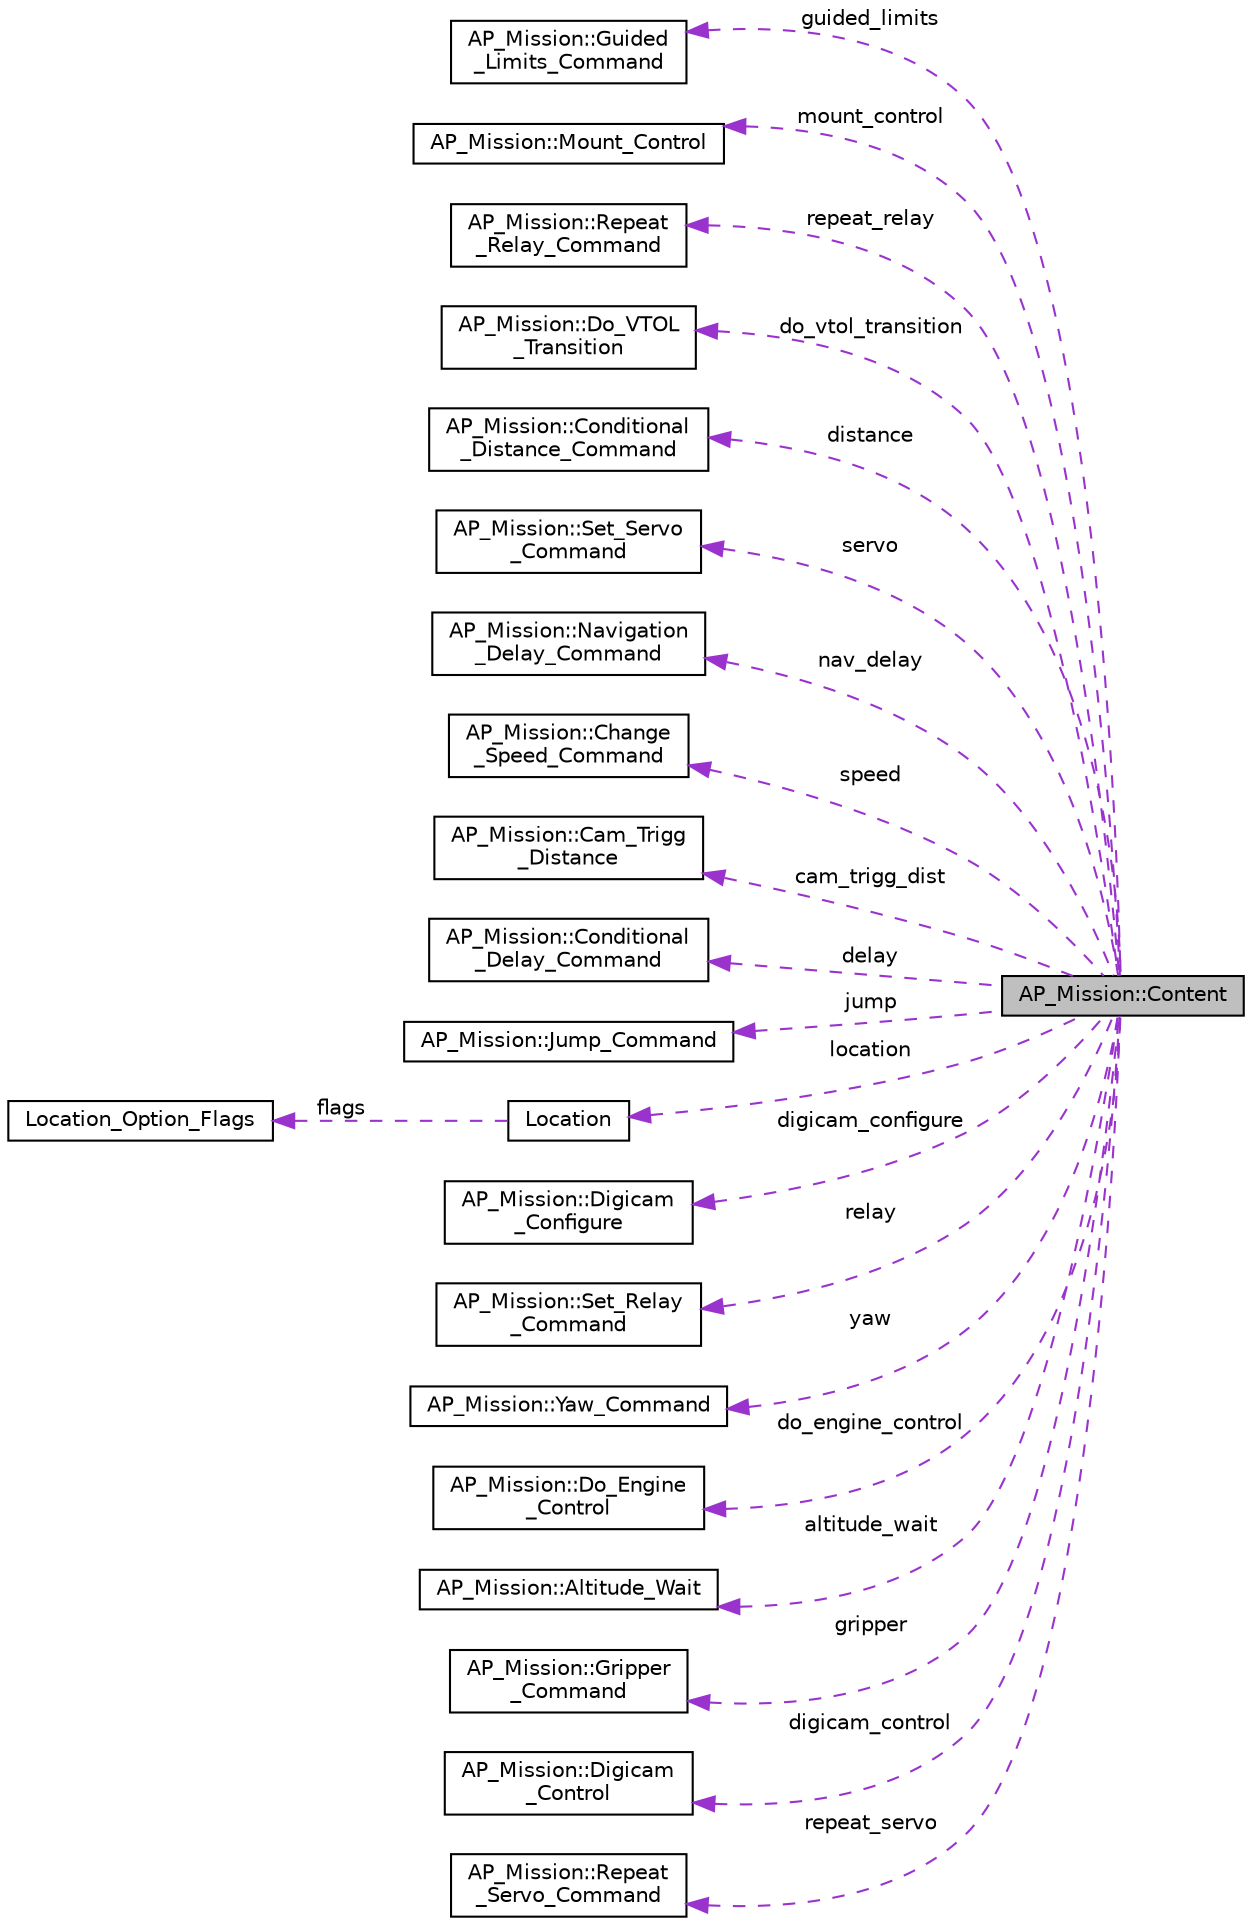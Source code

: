 digraph "AP_Mission::Content"
{
 // INTERACTIVE_SVG=YES
  edge [fontname="Helvetica",fontsize="10",labelfontname="Helvetica",labelfontsize="10"];
  node [fontname="Helvetica",fontsize="10",shape=record];
  rankdir="LR";
  Node1 [label="AP_Mission::Content",height=0.2,width=0.4,color="black", fillcolor="grey75", style="filled", fontcolor="black"];
  Node2 -> Node1 [dir="back",color="darkorchid3",fontsize="10",style="dashed",label=" guided_limits" ,fontname="Helvetica"];
  Node2 [label="AP_Mission::Guided\l_Limits_Command",height=0.2,width=0.4,color="black", fillcolor="white", style="filled",URL="$structAP__Mission_1_1Guided__Limits__Command.html"];
  Node3 -> Node1 [dir="back",color="darkorchid3",fontsize="10",style="dashed",label=" mount_control" ,fontname="Helvetica"];
  Node3 [label="AP_Mission::Mount_Control",height=0.2,width=0.4,color="black", fillcolor="white", style="filled",URL="$structAP__Mission_1_1Mount__Control.html"];
  Node4 -> Node1 [dir="back",color="darkorchid3",fontsize="10",style="dashed",label=" repeat_relay" ,fontname="Helvetica"];
  Node4 [label="AP_Mission::Repeat\l_Relay_Command",height=0.2,width=0.4,color="black", fillcolor="white", style="filled",URL="$structAP__Mission_1_1Repeat__Relay__Command.html"];
  Node5 -> Node1 [dir="back",color="darkorchid3",fontsize="10",style="dashed",label=" do_vtol_transition" ,fontname="Helvetica"];
  Node5 [label="AP_Mission::Do_VTOL\l_Transition",height=0.2,width=0.4,color="black", fillcolor="white", style="filled",URL="$structAP__Mission_1_1Do__VTOL__Transition.html"];
  Node6 -> Node1 [dir="back",color="darkorchid3",fontsize="10",style="dashed",label=" distance" ,fontname="Helvetica"];
  Node6 [label="AP_Mission::Conditional\l_Distance_Command",height=0.2,width=0.4,color="black", fillcolor="white", style="filled",URL="$structAP__Mission_1_1Conditional__Distance__Command.html"];
  Node7 -> Node1 [dir="back",color="darkorchid3",fontsize="10",style="dashed",label=" servo" ,fontname="Helvetica"];
  Node7 [label="AP_Mission::Set_Servo\l_Command",height=0.2,width=0.4,color="black", fillcolor="white", style="filled",URL="$structAP__Mission_1_1Set__Servo__Command.html"];
  Node8 -> Node1 [dir="back",color="darkorchid3",fontsize="10",style="dashed",label=" nav_delay" ,fontname="Helvetica"];
  Node8 [label="AP_Mission::Navigation\l_Delay_Command",height=0.2,width=0.4,color="black", fillcolor="white", style="filled",URL="$structAP__Mission_1_1Navigation__Delay__Command.html"];
  Node9 -> Node1 [dir="back",color="darkorchid3",fontsize="10",style="dashed",label=" speed" ,fontname="Helvetica"];
  Node9 [label="AP_Mission::Change\l_Speed_Command",height=0.2,width=0.4,color="black", fillcolor="white", style="filled",URL="$structAP__Mission_1_1Change__Speed__Command.html"];
  Node10 -> Node1 [dir="back",color="darkorchid3",fontsize="10",style="dashed",label=" cam_trigg_dist" ,fontname="Helvetica"];
  Node10 [label="AP_Mission::Cam_Trigg\l_Distance",height=0.2,width=0.4,color="black", fillcolor="white", style="filled",URL="$structAP__Mission_1_1Cam__Trigg__Distance.html"];
  Node11 -> Node1 [dir="back",color="darkorchid3",fontsize="10",style="dashed",label=" delay" ,fontname="Helvetica"];
  Node11 [label="AP_Mission::Conditional\l_Delay_Command",height=0.2,width=0.4,color="black", fillcolor="white", style="filled",URL="$structAP__Mission_1_1Conditional__Delay__Command.html"];
  Node12 -> Node1 [dir="back",color="darkorchid3",fontsize="10",style="dashed",label=" jump" ,fontname="Helvetica"];
  Node12 [label="AP_Mission::Jump_Command",height=0.2,width=0.4,color="black", fillcolor="white", style="filled",URL="$structAP__Mission_1_1Jump__Command.html"];
  Node13 -> Node1 [dir="back",color="darkorchid3",fontsize="10",style="dashed",label=" location" ,fontname="Helvetica"];
  Node13 [label="Location",height=0.2,width=0.4,color="black", fillcolor="white", style="filled",URL="$structLocation.html"];
  Node14 -> Node13 [dir="back",color="darkorchid3",fontsize="10",style="dashed",label=" flags" ,fontname="Helvetica"];
  Node14 [label="Location_Option_Flags",height=0.2,width=0.4,color="black", fillcolor="white", style="filled",URL="$structLocation__Option__Flags.html"];
  Node15 -> Node1 [dir="back",color="darkorchid3",fontsize="10",style="dashed",label=" digicam_configure" ,fontname="Helvetica"];
  Node15 [label="AP_Mission::Digicam\l_Configure",height=0.2,width=0.4,color="black", fillcolor="white", style="filled",URL="$structAP__Mission_1_1Digicam__Configure.html"];
  Node16 -> Node1 [dir="back",color="darkorchid3",fontsize="10",style="dashed",label=" relay" ,fontname="Helvetica"];
  Node16 [label="AP_Mission::Set_Relay\l_Command",height=0.2,width=0.4,color="black", fillcolor="white", style="filled",URL="$structAP__Mission_1_1Set__Relay__Command.html"];
  Node17 -> Node1 [dir="back",color="darkorchid3",fontsize="10",style="dashed",label=" yaw" ,fontname="Helvetica"];
  Node17 [label="AP_Mission::Yaw_Command",height=0.2,width=0.4,color="black", fillcolor="white", style="filled",URL="$structAP__Mission_1_1Yaw__Command.html"];
  Node18 -> Node1 [dir="back",color="darkorchid3",fontsize="10",style="dashed",label=" do_engine_control" ,fontname="Helvetica"];
  Node18 [label="AP_Mission::Do_Engine\l_Control",height=0.2,width=0.4,color="black", fillcolor="white", style="filled",URL="$structAP__Mission_1_1Do__Engine__Control.html"];
  Node19 -> Node1 [dir="back",color="darkorchid3",fontsize="10",style="dashed",label=" altitude_wait" ,fontname="Helvetica"];
  Node19 [label="AP_Mission::Altitude_Wait",height=0.2,width=0.4,color="black", fillcolor="white", style="filled",URL="$structAP__Mission_1_1Altitude__Wait.html"];
  Node20 -> Node1 [dir="back",color="darkorchid3",fontsize="10",style="dashed",label=" gripper" ,fontname="Helvetica"];
  Node20 [label="AP_Mission::Gripper\l_Command",height=0.2,width=0.4,color="black", fillcolor="white", style="filled",URL="$structAP__Mission_1_1Gripper__Command.html"];
  Node21 -> Node1 [dir="back",color="darkorchid3",fontsize="10",style="dashed",label=" digicam_control" ,fontname="Helvetica"];
  Node21 [label="AP_Mission::Digicam\l_Control",height=0.2,width=0.4,color="black", fillcolor="white", style="filled",URL="$structAP__Mission_1_1Digicam__Control.html"];
  Node22 -> Node1 [dir="back",color="darkorchid3",fontsize="10",style="dashed",label=" repeat_servo" ,fontname="Helvetica"];
  Node22 [label="AP_Mission::Repeat\l_Servo_Command",height=0.2,width=0.4,color="black", fillcolor="white", style="filled",URL="$structAP__Mission_1_1Repeat__Servo__Command.html"];
}
